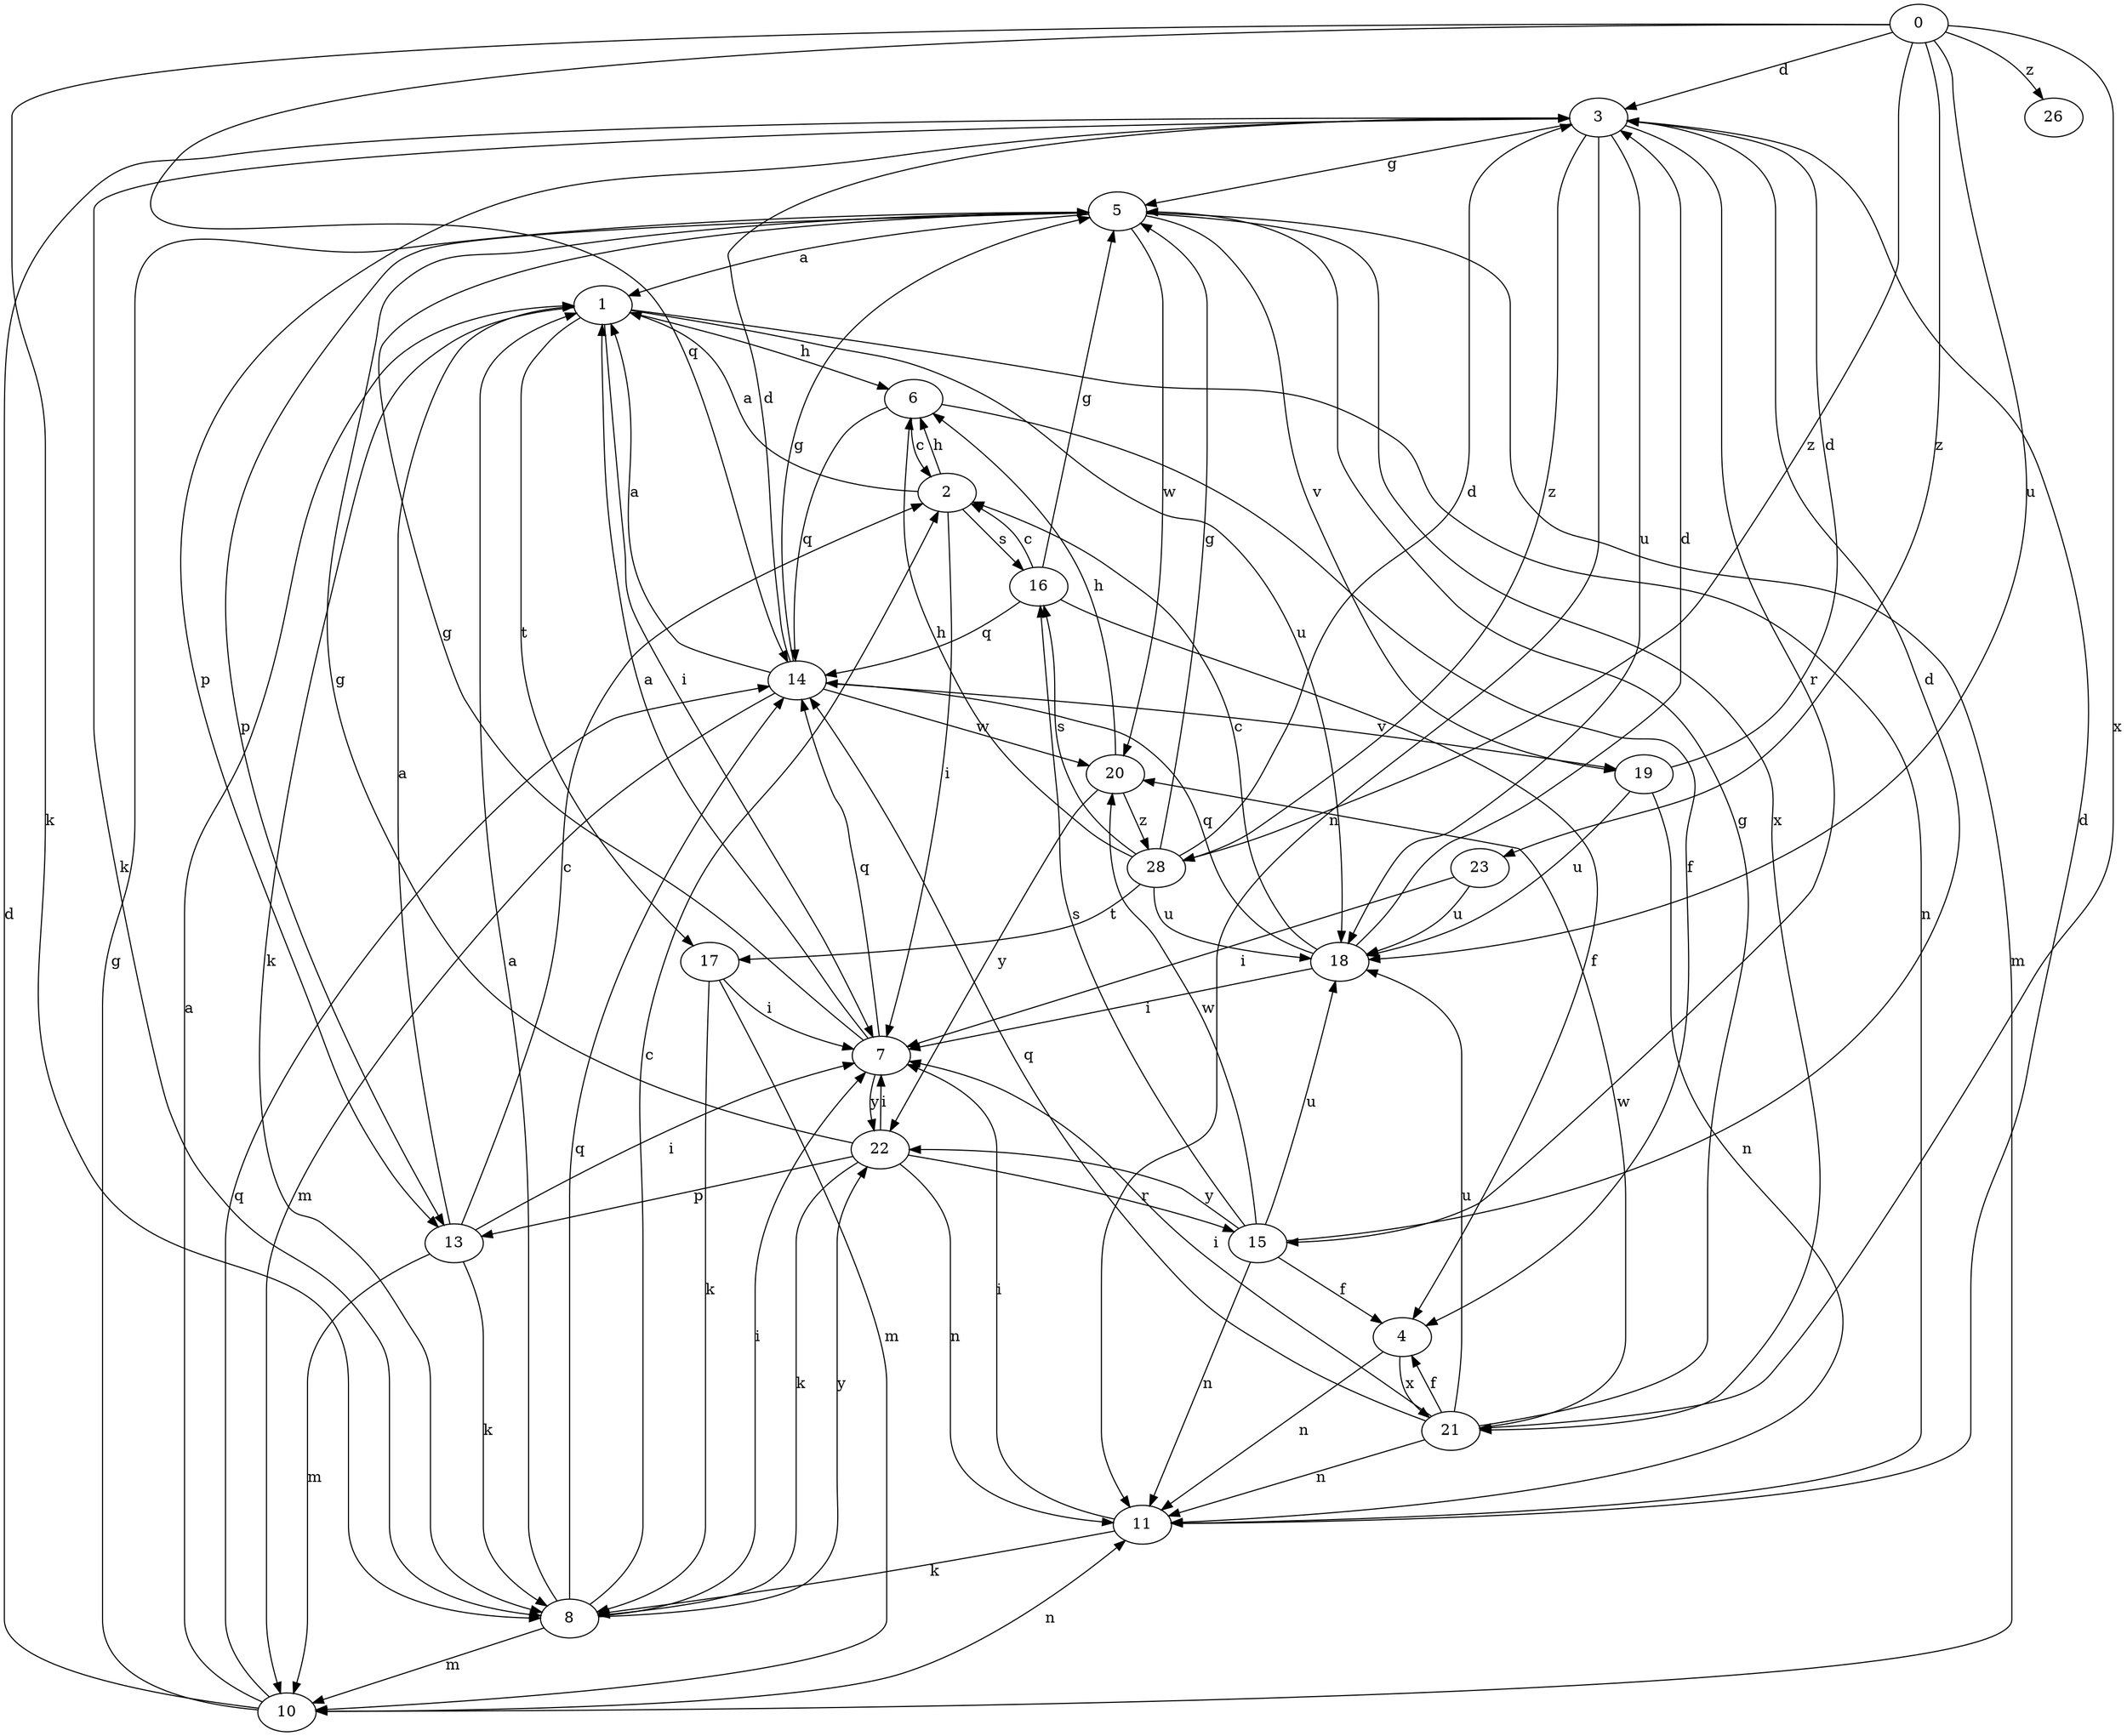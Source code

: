 strict digraph  {
0;
1;
2;
3;
4;
5;
6;
7;
8;
10;
11;
13;
14;
15;
16;
17;
18;
19;
20;
21;
22;
23;
26;
28;
0 -> 3  [label=d];
0 -> 8  [label=k];
0 -> 14  [label=q];
0 -> 18  [label=u];
0 -> 21  [label=x];
0 -> 23  [label=z];
0 -> 26  [label=z];
0 -> 28  [label=z];
1 -> 6  [label=h];
1 -> 7  [label=i];
1 -> 8  [label=k];
1 -> 11  [label=n];
1 -> 17  [label=t];
1 -> 18  [label=u];
2 -> 1  [label=a];
2 -> 6  [label=h];
2 -> 7  [label=i];
2 -> 16  [label=s];
3 -> 5  [label=g];
3 -> 8  [label=k];
3 -> 11  [label=n];
3 -> 13  [label=p];
3 -> 15  [label=r];
3 -> 18  [label=u];
3 -> 28  [label=z];
4 -> 11  [label=n];
4 -> 21  [label=x];
5 -> 1  [label=a];
5 -> 10  [label=m];
5 -> 13  [label=p];
5 -> 19  [label=v];
5 -> 20  [label=w];
5 -> 21  [label=x];
6 -> 2  [label=c];
6 -> 4  [label=f];
6 -> 14  [label=q];
7 -> 1  [label=a];
7 -> 5  [label=g];
7 -> 14  [label=q];
7 -> 22  [label=y];
8 -> 1  [label=a];
8 -> 2  [label=c];
8 -> 7  [label=i];
8 -> 10  [label=m];
8 -> 14  [label=q];
8 -> 22  [label=y];
10 -> 1  [label=a];
10 -> 3  [label=d];
10 -> 5  [label=g];
10 -> 11  [label=n];
10 -> 14  [label=q];
11 -> 3  [label=d];
11 -> 7  [label=i];
11 -> 8  [label=k];
13 -> 1  [label=a];
13 -> 2  [label=c];
13 -> 7  [label=i];
13 -> 8  [label=k];
13 -> 10  [label=m];
14 -> 1  [label=a];
14 -> 3  [label=d];
14 -> 5  [label=g];
14 -> 10  [label=m];
14 -> 19  [label=v];
14 -> 20  [label=w];
15 -> 3  [label=d];
15 -> 4  [label=f];
15 -> 11  [label=n];
15 -> 16  [label=s];
15 -> 18  [label=u];
15 -> 20  [label=w];
15 -> 22  [label=y];
16 -> 2  [label=c];
16 -> 4  [label=f];
16 -> 5  [label=g];
16 -> 14  [label=q];
17 -> 7  [label=i];
17 -> 8  [label=k];
17 -> 10  [label=m];
18 -> 2  [label=c];
18 -> 3  [label=d];
18 -> 7  [label=i];
18 -> 14  [label=q];
19 -> 3  [label=d];
19 -> 11  [label=n];
19 -> 18  [label=u];
20 -> 6  [label=h];
20 -> 22  [label=y];
20 -> 28  [label=z];
21 -> 4  [label=f];
21 -> 5  [label=g];
21 -> 7  [label=i];
21 -> 11  [label=n];
21 -> 14  [label=q];
21 -> 18  [label=u];
21 -> 20  [label=w];
22 -> 5  [label=g];
22 -> 7  [label=i];
22 -> 8  [label=k];
22 -> 11  [label=n];
22 -> 13  [label=p];
22 -> 15  [label=r];
23 -> 7  [label=i];
23 -> 18  [label=u];
28 -> 3  [label=d];
28 -> 5  [label=g];
28 -> 6  [label=h];
28 -> 16  [label=s];
28 -> 17  [label=t];
28 -> 18  [label=u];
}
